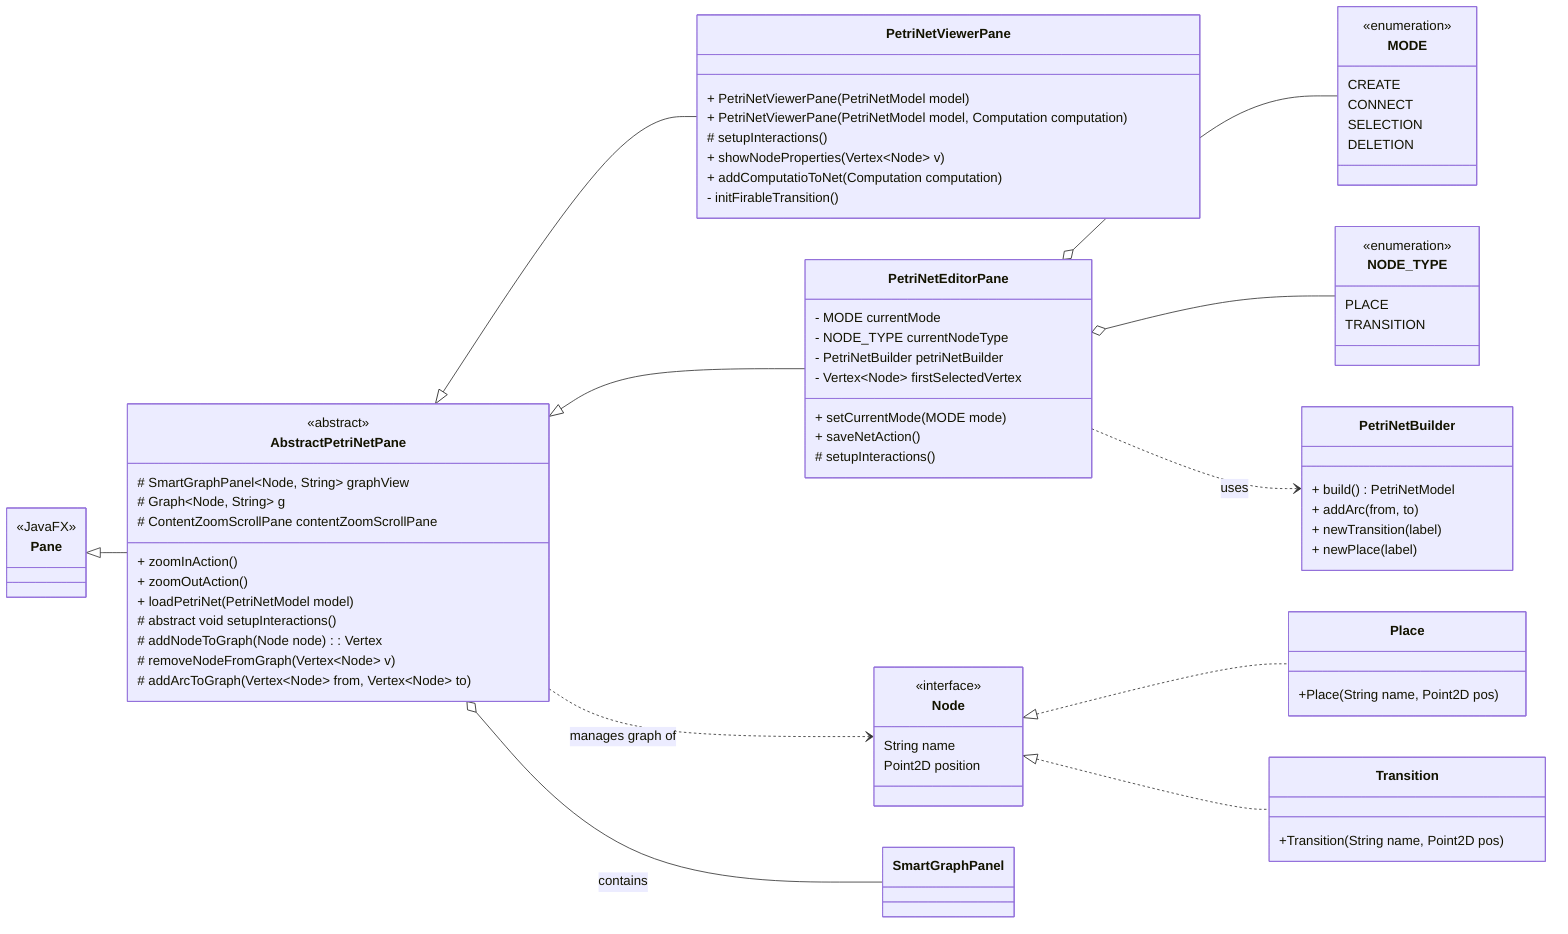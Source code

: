 classDiagram
    direction LR

    class Pane {
        <<JavaFX>>
    }

    class AbstractPetriNetPane {
        <<abstract>>
        # SmartGraphPanel~Node, String~ graphView
        # Graph~Node, String~ g
        # ContentZoomScrollPane contentZoomScrollPane
        + zoomInAction()
        + zoomOutAction()
        + loadPetriNet(PetriNetModel model)
        # abstract void setupInteractions()
        # addNodeToGraph(Node node) : Vertex
        # removeNodeFromGraph(Vertex~Node~ v)
        # addArcToGraph(Vertex~Node~ from, Vertex~Node~ to)
    }

    class PetriNetViewerPane {
        + PetriNetViewerPane(PetriNetModel model)
        + PetriNetViewerPane(PetriNetModel model, Computation computation)
        # setupInteractions()
        + showNodeProperties(Vertex~Node~ v)
        + addComputatioToNet(Computation computation)
        - initFirableTransition()
    }

    class PetriNetEditorPane {
        - MODE currentMode
        - NODE_TYPE currentNodeType
        - PetriNetBuilder petriNetBuilder
        - Vertex~Node~ firstSelectedVertex
        + setCurrentMode(MODE mode)
        + saveNetAction()
        # setupInteractions()
    }

    class PetriNetBuilder {
        + build() PetriNetModel
        + addArc(from, to)
        + newTransition(label)
        + newPlace(label)
    }

    class Node {
        <<interface>>
        String name
        Point2D position
    }
    class Place {
        +Place(String name, Point2D pos)
    }
    class Transition {
        +Transition(String name, Point2D pos)
    }

    Pane <|-- AbstractPetriNetPane
    AbstractPetriNetPane <|-- PetriNetViewerPane
    AbstractPetriNetPane <|-- PetriNetEditorPane

    PetriNetEditorPane o-- MODE
    PetriNetEditorPane o-- NODE_TYPE
    PetriNetEditorPane ..> PetriNetBuilder : uses

    AbstractPetriNetPane o-- SmartGraphPanel : contains
    AbstractPetriNetPane ..> Node : manages graph of

    Node <|.. Place
    Node <|.. Transition

    %% Enums for context %%
    class MODE {
        <<enumeration>>
        CREATE
        CONNECT
        SELECTION
        DELETION
    }
    class NODE_TYPE {
        <<enumeration>>
        PLACE
        TRANSITION
    }
